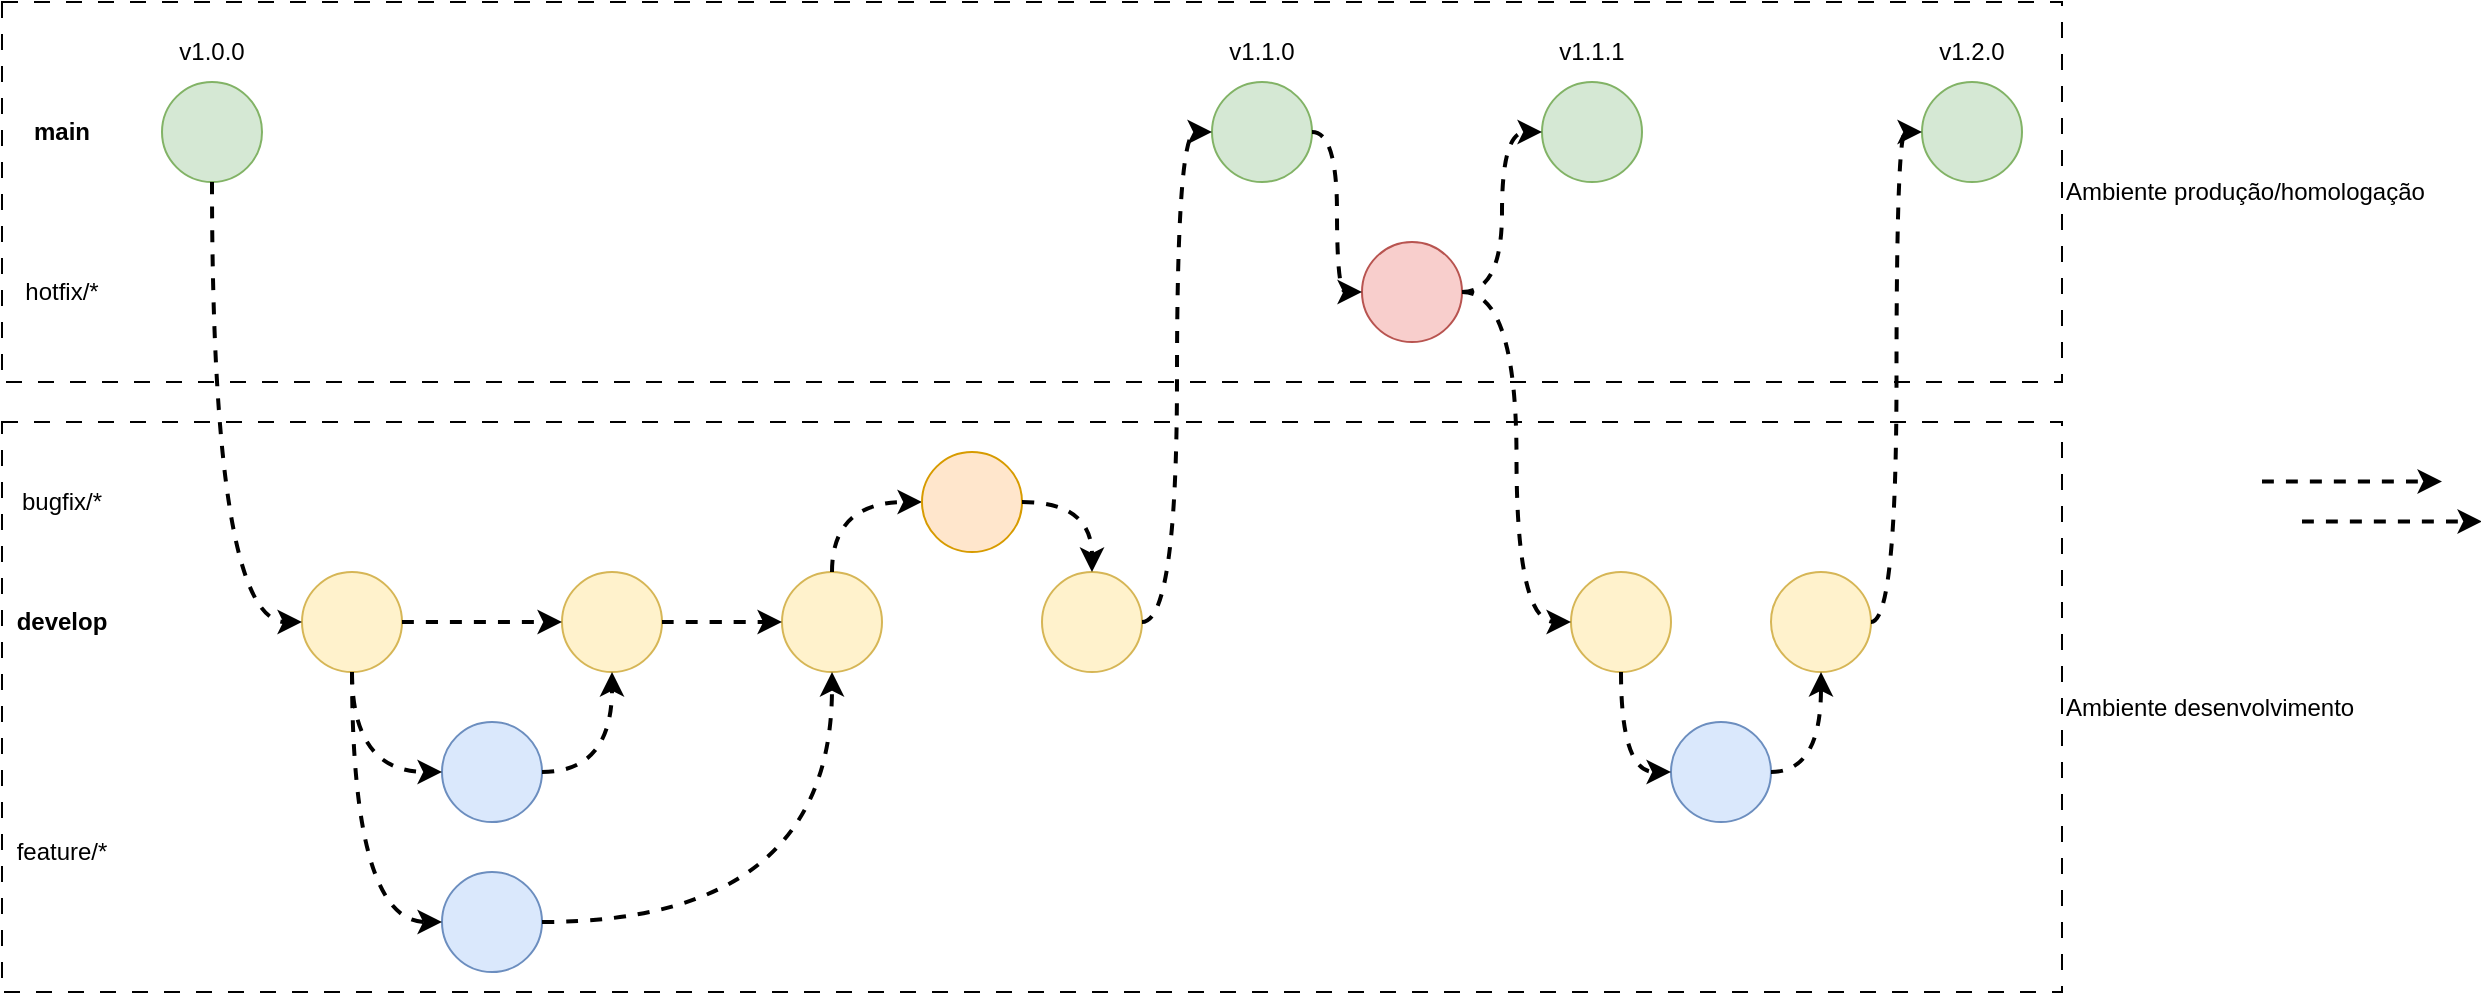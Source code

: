 <mxfile version="26.1.0">
  <diagram name="Página-1" id="yAAzpFQyS6-moK5LKDy-">
    <mxGraphModel dx="1195" dy="701" grid="1" gridSize="10" guides="1" tooltips="1" connect="1" arrows="1" fold="1" page="1" pageScale="1" pageWidth="1200" pageHeight="1600" math="0" shadow="0">
      <root>
        <mxCell id="0" />
        <mxCell id="1" parent="0" />
        <mxCell id="NYfBf1Peq1otCfuUK5g1-24" value="Ambiente produção/homologação" style="rounded=0;whiteSpace=wrap;html=1;fillColor=none;dashed=1;dashPattern=8 8;labelPosition=right;verticalLabelPosition=middle;align=left;verticalAlign=middle;" vertex="1" parent="1">
          <mxGeometry x="20" y="150" width="1030" height="190" as="geometry" />
        </mxCell>
        <mxCell id="NYfBf1Peq1otCfuUK5g1-10" value="Ambiente desenvolvimento" style="rounded=0;whiteSpace=wrap;html=1;fillColor=none;dashed=1;dashPattern=8 8;labelPosition=right;verticalLabelPosition=middle;align=left;verticalAlign=middle;" vertex="1" parent="1">
          <mxGeometry x="20" y="360" width="1030" height="285" as="geometry" />
        </mxCell>
        <mxCell id="NYfBf1Peq1otCfuUK5g1-1" value="" style="ellipse;whiteSpace=wrap;html=1;aspect=fixed;fillColor=#d5e8d4;strokeColor=#82b366;" vertex="1" parent="1">
          <mxGeometry x="100" y="190" width="50" height="50" as="geometry" />
        </mxCell>
        <mxCell id="NYfBf1Peq1otCfuUK5g1-4" value="" style="ellipse;whiteSpace=wrap;html=1;aspect=fixed;fillColor=#fff2cc;strokeColor=#d6b656;" vertex="1" parent="1">
          <mxGeometry x="170" y="435" width="50" height="50" as="geometry" />
        </mxCell>
        <mxCell id="NYfBf1Peq1otCfuUK5g1-5" value="&lt;b&gt;main&lt;/b&gt;" style="text;html=1;align=center;verticalAlign=middle;whiteSpace=wrap;rounded=0;" vertex="1" parent="1">
          <mxGeometry x="20" y="200" width="60" height="30" as="geometry" />
        </mxCell>
        <mxCell id="NYfBf1Peq1otCfuUK5g1-6" value="&lt;b&gt;develop&lt;/b&gt;" style="text;html=1;align=center;verticalAlign=middle;whiteSpace=wrap;rounded=0;" vertex="1" parent="1">
          <mxGeometry x="20" y="445" width="60" height="30" as="geometry" />
        </mxCell>
        <mxCell id="NYfBf1Peq1otCfuUK5g1-8" value="" style="endArrow=classic;html=1;rounded=0;exitX=1;exitY=0.5;exitDx=0;exitDy=0;edgeStyle=orthogonalEdgeStyle;curved=1;strokeWidth=2;dashed=1;" edge="1" parent="1">
          <mxGeometry width="50" height="50" relative="1" as="geometry">
            <mxPoint x="1150" y="389.71" as="sourcePoint" />
            <mxPoint x="1240" y="389.71" as="targetPoint" />
          </mxGeometry>
        </mxCell>
        <mxCell id="NYfBf1Peq1otCfuUK5g1-9" value="" style="endArrow=classic;html=1;rounded=0;exitX=0.5;exitY=1;exitDx=0;exitDy=0;edgeStyle=orthogonalEdgeStyle;curved=1;strokeWidth=2;dashed=1;entryX=0;entryY=0.5;entryDx=0;entryDy=0;" edge="1" parent="1" source="NYfBf1Peq1otCfuUK5g1-1" target="NYfBf1Peq1otCfuUK5g1-4">
          <mxGeometry width="50" height="50" relative="1" as="geometry">
            <mxPoint x="130" y="320" as="sourcePoint" />
            <mxPoint x="220" y="320" as="targetPoint" />
          </mxGeometry>
        </mxCell>
        <mxCell id="NYfBf1Peq1otCfuUK5g1-11" value="" style="ellipse;whiteSpace=wrap;html=1;aspect=fixed;fillColor=#dae8fc;strokeColor=#6c8ebf;" vertex="1" parent="1">
          <mxGeometry x="240" y="510" width="50" height="50" as="geometry" />
        </mxCell>
        <mxCell id="NYfBf1Peq1otCfuUK5g1-12" value="feature/*" style="text;html=1;align=center;verticalAlign=middle;whiteSpace=wrap;rounded=0;" vertex="1" parent="1">
          <mxGeometry x="20" y="560" width="60" height="30" as="geometry" />
        </mxCell>
        <mxCell id="NYfBf1Peq1otCfuUK5g1-13" value="" style="endArrow=classic;html=1;rounded=0;exitX=0.5;exitY=1;exitDx=0;exitDy=0;edgeStyle=orthogonalEdgeStyle;curved=1;strokeWidth=2;dashed=1;entryX=0;entryY=0.5;entryDx=0;entryDy=0;" edge="1" parent="1" source="NYfBf1Peq1otCfuUK5g1-4" target="NYfBf1Peq1otCfuUK5g1-11">
          <mxGeometry width="50" height="50" relative="1" as="geometry">
            <mxPoint x="340" y="507.21" as="sourcePoint" />
            <mxPoint x="430" y="507.21" as="targetPoint" />
          </mxGeometry>
        </mxCell>
        <mxCell id="NYfBf1Peq1otCfuUK5g1-14" value="" style="ellipse;whiteSpace=wrap;html=1;aspect=fixed;fillColor=#dae8fc;strokeColor=#6c8ebf;" vertex="1" parent="1">
          <mxGeometry x="240" y="585" width="50" height="50" as="geometry" />
        </mxCell>
        <mxCell id="NYfBf1Peq1otCfuUK5g1-15" value="" style="endArrow=classic;html=1;rounded=0;exitX=0.5;exitY=1;exitDx=0;exitDy=0;edgeStyle=orthogonalEdgeStyle;curved=1;strokeWidth=2;dashed=1;entryX=0;entryY=0.5;entryDx=0;entryDy=0;" edge="1" parent="1" source="NYfBf1Peq1otCfuUK5g1-4" target="NYfBf1Peq1otCfuUK5g1-14">
          <mxGeometry width="50" height="50" relative="1" as="geometry">
            <mxPoint x="140" y="705" as="sourcePoint" />
            <mxPoint x="230" y="705" as="targetPoint" />
          </mxGeometry>
        </mxCell>
        <mxCell id="NYfBf1Peq1otCfuUK5g1-16" value="" style="ellipse;whiteSpace=wrap;html=1;aspect=fixed;fillColor=#fff2cc;strokeColor=#d6b656;" vertex="1" parent="1">
          <mxGeometry x="300" y="435" width="50" height="50" as="geometry" />
        </mxCell>
        <mxCell id="NYfBf1Peq1otCfuUK5g1-17" value="" style="endArrow=classic;html=1;rounded=0;exitX=1;exitY=0.5;exitDx=0;exitDy=0;edgeStyle=orthogonalEdgeStyle;curved=1;strokeWidth=2;dashed=1;entryX=0;entryY=0.5;entryDx=0;entryDy=0;" edge="1" parent="1" source="NYfBf1Peq1otCfuUK5g1-4" target="NYfBf1Peq1otCfuUK5g1-16">
          <mxGeometry width="50" height="50" relative="1" as="geometry">
            <mxPoint x="140" y="705" as="sourcePoint" />
            <mxPoint x="230" y="705" as="targetPoint" />
          </mxGeometry>
        </mxCell>
        <mxCell id="NYfBf1Peq1otCfuUK5g1-18" value="" style="endArrow=classic;html=1;rounded=0;exitX=1;exitY=0.5;exitDx=0;exitDy=0;edgeStyle=orthogonalEdgeStyle;curved=1;strokeWidth=2;dashed=1;" edge="1" parent="1" source="NYfBf1Peq1otCfuUK5g1-11" target="NYfBf1Peq1otCfuUK5g1-16">
          <mxGeometry width="50" height="50" relative="1" as="geometry">
            <mxPoint x="140" y="705" as="sourcePoint" />
            <mxPoint x="230" y="705" as="targetPoint" />
          </mxGeometry>
        </mxCell>
        <mxCell id="NYfBf1Peq1otCfuUK5g1-19" value="" style="ellipse;whiteSpace=wrap;html=1;aspect=fixed;fillColor=#fff2cc;strokeColor=#d6b656;" vertex="1" parent="1">
          <mxGeometry x="410" y="435" width="50" height="50" as="geometry" />
        </mxCell>
        <mxCell id="NYfBf1Peq1otCfuUK5g1-20" value="" style="endArrow=classic;html=1;rounded=0;edgeStyle=orthogonalEdgeStyle;curved=1;strokeWidth=2;dashed=1;entryX=0;entryY=0.5;entryDx=0;entryDy=0;exitX=1;exitY=0.5;exitDx=0;exitDy=0;" edge="1" parent="1" target="NYfBf1Peq1otCfuUK5g1-19" source="NYfBf1Peq1otCfuUK5g1-16">
          <mxGeometry width="50" height="50" relative="1" as="geometry">
            <mxPoint x="476" y="450" as="sourcePoint" />
            <mxPoint x="345" y="705" as="targetPoint" />
          </mxGeometry>
        </mxCell>
        <mxCell id="NYfBf1Peq1otCfuUK5g1-21" value="" style="endArrow=classic;html=1;rounded=0;exitX=1;exitY=0.5;exitDx=0;exitDy=0;edgeStyle=orthogonalEdgeStyle;curved=1;strokeWidth=2;dashed=1;entryX=0.5;entryY=1;entryDx=0;entryDy=0;" edge="1" parent="1" source="NYfBf1Peq1otCfuUK5g1-14" target="NYfBf1Peq1otCfuUK5g1-19">
          <mxGeometry width="50" height="50" relative="1" as="geometry">
            <mxPoint x="460" y="675" as="sourcePoint" />
            <mxPoint x="550" y="675" as="targetPoint" />
          </mxGeometry>
        </mxCell>
        <mxCell id="NYfBf1Peq1otCfuUK5g1-22" value="" style="ellipse;whiteSpace=wrap;html=1;aspect=fixed;fillColor=#fff2cc;strokeColor=#d6b656;" vertex="1" parent="1">
          <mxGeometry x="804.5" y="435" width="50" height="50" as="geometry" />
        </mxCell>
        <mxCell id="NYfBf1Peq1otCfuUK5g1-23" value="" style="endArrow=classic;html=1;rounded=0;edgeStyle=orthogonalEdgeStyle;curved=1;strokeWidth=2;dashed=1;entryX=0;entryY=0.5;entryDx=0;entryDy=0;exitX=0.5;exitY=0;exitDx=0;exitDy=0;" edge="1" parent="1" target="NYfBf1Peq1otCfuUK5g1-25" source="NYfBf1Peq1otCfuUK5g1-19">
          <mxGeometry width="50" height="50" relative="1" as="geometry">
            <mxPoint x="650" y="450" as="sourcePoint" />
            <mxPoint x="519" y="705" as="targetPoint" />
          </mxGeometry>
        </mxCell>
        <mxCell id="NYfBf1Peq1otCfuUK5g1-25" value="" style="ellipse;whiteSpace=wrap;html=1;aspect=fixed;fillColor=#ffe6cc;strokeColor=#d79b00;" vertex="1" parent="1">
          <mxGeometry x="480" y="375" width="50" height="50" as="geometry" />
        </mxCell>
        <mxCell id="NYfBf1Peq1otCfuUK5g1-27" value="bugfix/*" style="text;html=1;align=center;verticalAlign=middle;whiteSpace=wrap;rounded=0;" vertex="1" parent="1">
          <mxGeometry x="20" y="385" width="60" height="30" as="geometry" />
        </mxCell>
        <mxCell id="NYfBf1Peq1otCfuUK5g1-28" value="" style="ellipse;whiteSpace=wrap;html=1;aspect=fixed;fillColor=#f8cecc;strokeColor=#b85450;" vertex="1" parent="1">
          <mxGeometry x="700" y="270" width="50" height="50" as="geometry" />
        </mxCell>
        <mxCell id="NYfBf1Peq1otCfuUK5g1-29" value="hotfix/*" style="text;html=1;align=center;verticalAlign=middle;whiteSpace=wrap;rounded=0;" vertex="1" parent="1">
          <mxGeometry x="20" y="280" width="60" height="30" as="geometry" />
        </mxCell>
        <mxCell id="NYfBf1Peq1otCfuUK5g1-31" value="" style="ellipse;whiteSpace=wrap;html=1;aspect=fixed;fillColor=#d5e8d4;strokeColor=#82b366;" vertex="1" parent="1">
          <mxGeometry x="790" y="190" width="50" height="50" as="geometry" />
        </mxCell>
        <mxCell id="NYfBf1Peq1otCfuUK5g1-32" value="" style="endArrow=classic;html=1;rounded=0;edgeStyle=orthogonalEdgeStyle;curved=1;strokeWidth=2;dashed=1;entryX=0;entryY=0.5;entryDx=0;entryDy=0;exitX=1;exitY=0.5;exitDx=0;exitDy=0;" edge="1" parent="1" source="NYfBf1Peq1otCfuUK5g1-28" target="NYfBf1Peq1otCfuUK5g1-22">
          <mxGeometry width="50" height="50" relative="1" as="geometry">
            <mxPoint x="760" y="297" as="sourcePoint" />
            <mxPoint x="1230" y="405" as="targetPoint" />
          </mxGeometry>
        </mxCell>
        <mxCell id="NYfBf1Peq1otCfuUK5g1-33" value="" style="ellipse;whiteSpace=wrap;html=1;aspect=fixed;fillColor=#d5e8d4;strokeColor=#82b366;" vertex="1" parent="1">
          <mxGeometry x="980" y="190" width="50" height="50" as="geometry" />
        </mxCell>
        <mxCell id="NYfBf1Peq1otCfuUK5g1-35" value="" style="ellipse;whiteSpace=wrap;html=1;aspect=fixed;fillColor=#fff2cc;strokeColor=#d6b656;" vertex="1" parent="1">
          <mxGeometry x="904.5" y="435" width="50" height="50" as="geometry" />
        </mxCell>
        <mxCell id="NYfBf1Peq1otCfuUK5g1-36" value="v1.0.0" style="text;html=1;align=center;verticalAlign=middle;whiteSpace=wrap;rounded=0;" vertex="1" parent="1">
          <mxGeometry x="95" y="160" width="60" height="30" as="geometry" />
        </mxCell>
        <mxCell id="NYfBf1Peq1otCfuUK5g1-37" value="v1.1.0" style="text;html=1;align=center;verticalAlign=middle;whiteSpace=wrap;rounded=0;" vertex="1" parent="1">
          <mxGeometry x="620" y="160" width="60" height="30" as="geometry" />
        </mxCell>
        <mxCell id="NYfBf1Peq1otCfuUK5g1-38" value="" style="endArrow=classic;html=1;rounded=0;exitX=1;exitY=0.5;exitDx=0;exitDy=0;edgeStyle=orthogonalEdgeStyle;curved=1;strokeWidth=2;dashed=1;entryX=0;entryY=0.5;entryDx=0;entryDy=0;" edge="1" parent="1" source="NYfBf1Peq1otCfuUK5g1-35" target="NYfBf1Peq1otCfuUK5g1-33">
          <mxGeometry width="50" height="50" relative="1" as="geometry">
            <mxPoint x="1400" y="600" as="sourcePoint" />
            <mxPoint x="1490" y="600" as="targetPoint" />
          </mxGeometry>
        </mxCell>
        <mxCell id="NYfBf1Peq1otCfuUK5g1-39" value="" style="ellipse;whiteSpace=wrap;html=1;aspect=fixed;fillColor=#d5e8d4;strokeColor=#82b366;" vertex="1" parent="1">
          <mxGeometry x="625" y="190" width="50" height="50" as="geometry" />
        </mxCell>
        <mxCell id="NYfBf1Peq1otCfuUK5g1-40" value="" style="ellipse;whiteSpace=wrap;html=1;aspect=fixed;fillColor=#fff2cc;strokeColor=#d6b656;" vertex="1" parent="1">
          <mxGeometry x="540" y="435" width="50" height="50" as="geometry" />
        </mxCell>
        <mxCell id="NYfBf1Peq1otCfuUK5g1-41" value="" style="endArrow=classic;html=1;rounded=0;exitX=1;exitY=0.5;exitDx=0;exitDy=0;edgeStyle=orthogonalEdgeStyle;curved=1;strokeWidth=2;dashed=1;entryX=0.5;entryY=0;entryDx=0;entryDy=0;" edge="1" parent="1" source="NYfBf1Peq1otCfuUK5g1-25" target="NYfBf1Peq1otCfuUK5g1-40">
          <mxGeometry width="50" height="50" relative="1" as="geometry">
            <mxPoint x="590" y="415.0" as="sourcePoint" />
            <mxPoint x="680" y="415.0" as="targetPoint" />
          </mxGeometry>
        </mxCell>
        <mxCell id="NYfBf1Peq1otCfuUK5g1-42" value="" style="endArrow=classic;html=1;rounded=0;exitX=1;exitY=0.5;exitDx=0;exitDy=0;edgeStyle=orthogonalEdgeStyle;curved=1;strokeWidth=2;dashed=1;entryX=0;entryY=0.5;entryDx=0;entryDy=0;" edge="1" parent="1" source="NYfBf1Peq1otCfuUK5g1-40" target="NYfBf1Peq1otCfuUK5g1-39">
          <mxGeometry width="50" height="50" relative="1" as="geometry">
            <mxPoint x="1070" y="445.0" as="sourcePoint" />
            <mxPoint x="1160" y="445.0" as="targetPoint" />
          </mxGeometry>
        </mxCell>
        <mxCell id="NYfBf1Peq1otCfuUK5g1-43" value="v1.1.1" style="text;html=1;align=center;verticalAlign=middle;whiteSpace=wrap;rounded=0;" vertex="1" parent="1">
          <mxGeometry x="785" y="160" width="60" height="30" as="geometry" />
        </mxCell>
        <mxCell id="NYfBf1Peq1otCfuUK5g1-44" value="" style="endArrow=classic;html=1;rounded=0;exitX=1;exitY=0.5;exitDx=0;exitDy=0;edgeStyle=orthogonalEdgeStyle;curved=1;strokeWidth=2;dashed=1;entryX=0;entryY=0.5;entryDx=0;entryDy=0;" edge="1" parent="1" source="NYfBf1Peq1otCfuUK5g1-39" target="NYfBf1Peq1otCfuUK5g1-28">
          <mxGeometry width="50" height="50" relative="1" as="geometry">
            <mxPoint x="420" y="239.17" as="sourcePoint" />
            <mxPoint x="510" y="239.17" as="targetPoint" />
          </mxGeometry>
        </mxCell>
        <mxCell id="NYfBf1Peq1otCfuUK5g1-45" value="" style="endArrow=classic;html=1;rounded=0;exitX=1;exitY=0.5;exitDx=0;exitDy=0;edgeStyle=orthogonalEdgeStyle;curved=1;strokeWidth=2;dashed=1;entryX=0;entryY=0.5;entryDx=0;entryDy=0;" edge="1" parent="1" source="NYfBf1Peq1otCfuUK5g1-28" target="NYfBf1Peq1otCfuUK5g1-31">
          <mxGeometry width="50" height="50" relative="1" as="geometry">
            <mxPoint x="1160" y="399.71" as="sourcePoint" />
            <mxPoint x="1250" y="399.71" as="targetPoint" />
          </mxGeometry>
        </mxCell>
        <mxCell id="NYfBf1Peq1otCfuUK5g1-47" value="" style="endArrow=classic;html=1;rounded=0;exitX=1;exitY=0.5;exitDx=0;exitDy=0;edgeStyle=orthogonalEdgeStyle;curved=1;strokeWidth=2;dashed=1;" edge="1" parent="1">
          <mxGeometry width="50" height="50" relative="1" as="geometry">
            <mxPoint x="1170" y="409.71" as="sourcePoint" />
            <mxPoint x="1260" y="409.71" as="targetPoint" />
          </mxGeometry>
        </mxCell>
        <mxCell id="NYfBf1Peq1otCfuUK5g1-48" value="" style="ellipse;whiteSpace=wrap;html=1;aspect=fixed;fillColor=#dae8fc;strokeColor=#6c8ebf;" vertex="1" parent="1">
          <mxGeometry x="854.5" y="510" width="50" height="50" as="geometry" />
        </mxCell>
        <mxCell id="NYfBf1Peq1otCfuUK5g1-49" value="" style="endArrow=classic;html=1;rounded=0;exitX=0.5;exitY=1;exitDx=0;exitDy=0;edgeStyle=orthogonalEdgeStyle;curved=1;strokeWidth=2;dashed=1;entryX=0;entryY=0.5;entryDx=0;entryDy=0;" edge="1" parent="1" target="NYfBf1Peq1otCfuUK5g1-48" source="NYfBf1Peq1otCfuUK5g1-22">
          <mxGeometry width="50" height="50" relative="1" as="geometry">
            <mxPoint x="809.5" y="510" as="sourcePoint" />
            <mxPoint x="1044.5" y="532.21" as="targetPoint" />
          </mxGeometry>
        </mxCell>
        <mxCell id="NYfBf1Peq1otCfuUK5g1-50" value="" style="endArrow=classic;html=1;rounded=0;exitX=1;exitY=0.5;exitDx=0;exitDy=0;edgeStyle=orthogonalEdgeStyle;curved=1;strokeWidth=2;dashed=1;entryX=0.5;entryY=1;entryDx=0;entryDy=0;" edge="1" parent="1" source="NYfBf1Peq1otCfuUK5g1-48" target="NYfBf1Peq1otCfuUK5g1-35">
          <mxGeometry width="50" height="50" relative="1" as="geometry">
            <mxPoint x="754.5" y="730" as="sourcePoint" />
            <mxPoint x="939.5" y="510" as="targetPoint" />
          </mxGeometry>
        </mxCell>
        <mxCell id="NYfBf1Peq1otCfuUK5g1-51" value="v1.2.0" style="text;html=1;align=center;verticalAlign=middle;whiteSpace=wrap;rounded=0;" vertex="1" parent="1">
          <mxGeometry x="975" y="160" width="60" height="30" as="geometry" />
        </mxCell>
      </root>
    </mxGraphModel>
  </diagram>
</mxfile>
